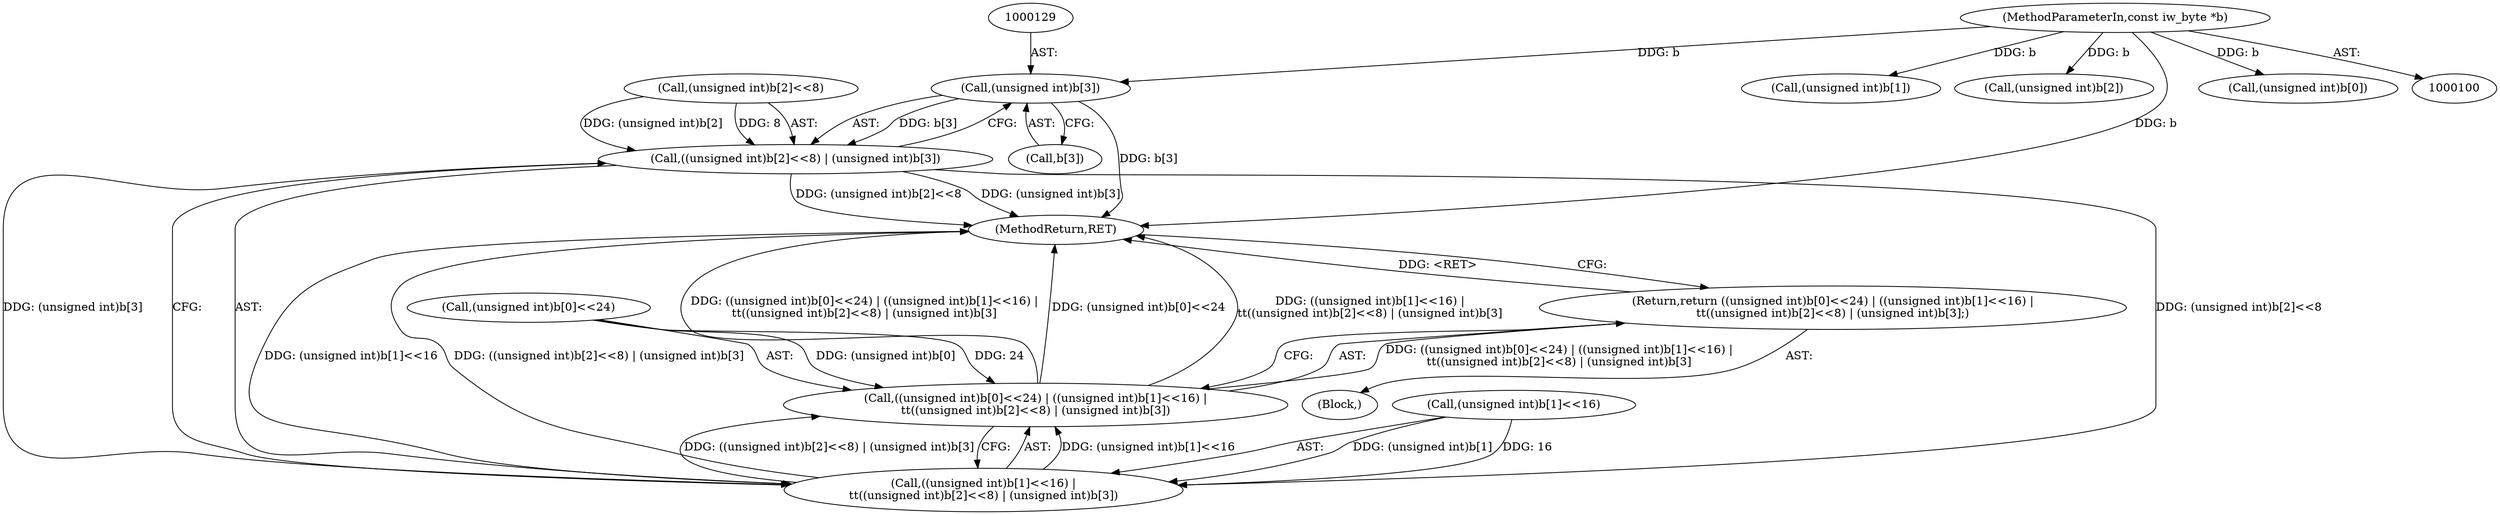 digraph "0_imageworsener_a00183107d4b84bc8a714290e824ca9c68dac738_4@array" {
"1000128" [label="(Call,(unsigned int)b[3])"];
"1000101" [label="(MethodParameterIn,const iw_byte *b)"];
"1000120" [label="(Call,((unsigned int)b[2]<<8) | (unsigned int)b[3])"];
"1000112" [label="(Call,((unsigned int)b[1]<<16) |\n\t\t((unsigned int)b[2]<<8) | (unsigned int)b[3])"];
"1000104" [label="(Call,((unsigned int)b[0]<<24) | ((unsigned int)b[1]<<16) |\n\t\t((unsigned int)b[2]<<8) | (unsigned int)b[3])"];
"1000103" [label="(Return,return ((unsigned int)b[0]<<24) | ((unsigned int)b[1]<<16) |\n\t\t((unsigned int)b[2]<<8) | (unsigned int)b[3];)"];
"1000130" [label="(Call,b[3])"];
"1000133" [label="(MethodReturn,RET)"];
"1000113" [label="(Call,(unsigned int)b[1]<<16)"];
"1000101" [label="(MethodParameterIn,const iw_byte *b)"];
"1000114" [label="(Call,(unsigned int)b[1])"];
"1000102" [label="(Block,)"];
"1000122" [label="(Call,(unsigned int)b[2])"];
"1000104" [label="(Call,((unsigned int)b[0]<<24) | ((unsigned int)b[1]<<16) |\n\t\t((unsigned int)b[2]<<8) | (unsigned int)b[3])"];
"1000112" [label="(Call,((unsigned int)b[1]<<16) |\n\t\t((unsigned int)b[2]<<8) | (unsigned int)b[3])"];
"1000105" [label="(Call,(unsigned int)b[0]<<24)"];
"1000106" [label="(Call,(unsigned int)b[0])"];
"1000121" [label="(Call,(unsigned int)b[2]<<8)"];
"1000128" [label="(Call,(unsigned int)b[3])"];
"1000103" [label="(Return,return ((unsigned int)b[0]<<24) | ((unsigned int)b[1]<<16) |\n\t\t((unsigned int)b[2]<<8) | (unsigned int)b[3];)"];
"1000120" [label="(Call,((unsigned int)b[2]<<8) | (unsigned int)b[3])"];
"1000128" -> "1000120"  [label="AST: "];
"1000128" -> "1000130"  [label="CFG: "];
"1000129" -> "1000128"  [label="AST: "];
"1000130" -> "1000128"  [label="AST: "];
"1000120" -> "1000128"  [label="CFG: "];
"1000128" -> "1000133"  [label="DDG: b[3]"];
"1000128" -> "1000120"  [label="DDG: b[3]"];
"1000101" -> "1000128"  [label="DDG: b"];
"1000101" -> "1000100"  [label="AST: "];
"1000101" -> "1000133"  [label="DDG: b"];
"1000101" -> "1000106"  [label="DDG: b"];
"1000101" -> "1000114"  [label="DDG: b"];
"1000101" -> "1000122"  [label="DDG: b"];
"1000120" -> "1000112"  [label="AST: "];
"1000121" -> "1000120"  [label="AST: "];
"1000112" -> "1000120"  [label="CFG: "];
"1000120" -> "1000133"  [label="DDG: (unsigned int)b[2]<<8"];
"1000120" -> "1000133"  [label="DDG: (unsigned int)b[3]"];
"1000120" -> "1000112"  [label="DDG: (unsigned int)b[2]<<8"];
"1000120" -> "1000112"  [label="DDG: (unsigned int)b[3]"];
"1000121" -> "1000120"  [label="DDG: (unsigned int)b[2]"];
"1000121" -> "1000120"  [label="DDG: 8"];
"1000112" -> "1000104"  [label="AST: "];
"1000113" -> "1000112"  [label="AST: "];
"1000104" -> "1000112"  [label="CFG: "];
"1000112" -> "1000133"  [label="DDG: (unsigned int)b[1]<<16"];
"1000112" -> "1000133"  [label="DDG: ((unsigned int)b[2]<<8) | (unsigned int)b[3]"];
"1000112" -> "1000104"  [label="DDG: (unsigned int)b[1]<<16"];
"1000112" -> "1000104"  [label="DDG: ((unsigned int)b[2]<<8) | (unsigned int)b[3]"];
"1000113" -> "1000112"  [label="DDG: (unsigned int)b[1]"];
"1000113" -> "1000112"  [label="DDG: 16"];
"1000104" -> "1000103"  [label="AST: "];
"1000105" -> "1000104"  [label="AST: "];
"1000103" -> "1000104"  [label="CFG: "];
"1000104" -> "1000133"  [label="DDG: ((unsigned int)b[0]<<24) | ((unsigned int)b[1]<<16) |\n\t\t((unsigned int)b[2]<<8) | (unsigned int)b[3]"];
"1000104" -> "1000133"  [label="DDG: (unsigned int)b[0]<<24"];
"1000104" -> "1000133"  [label="DDG: ((unsigned int)b[1]<<16) |\n\t\t((unsigned int)b[2]<<8) | (unsigned int)b[3]"];
"1000104" -> "1000103"  [label="DDG: ((unsigned int)b[0]<<24) | ((unsigned int)b[1]<<16) |\n\t\t((unsigned int)b[2]<<8) | (unsigned int)b[3]"];
"1000105" -> "1000104"  [label="DDG: (unsigned int)b[0]"];
"1000105" -> "1000104"  [label="DDG: 24"];
"1000103" -> "1000102"  [label="AST: "];
"1000133" -> "1000103"  [label="CFG: "];
"1000103" -> "1000133"  [label="DDG: <RET>"];
}
